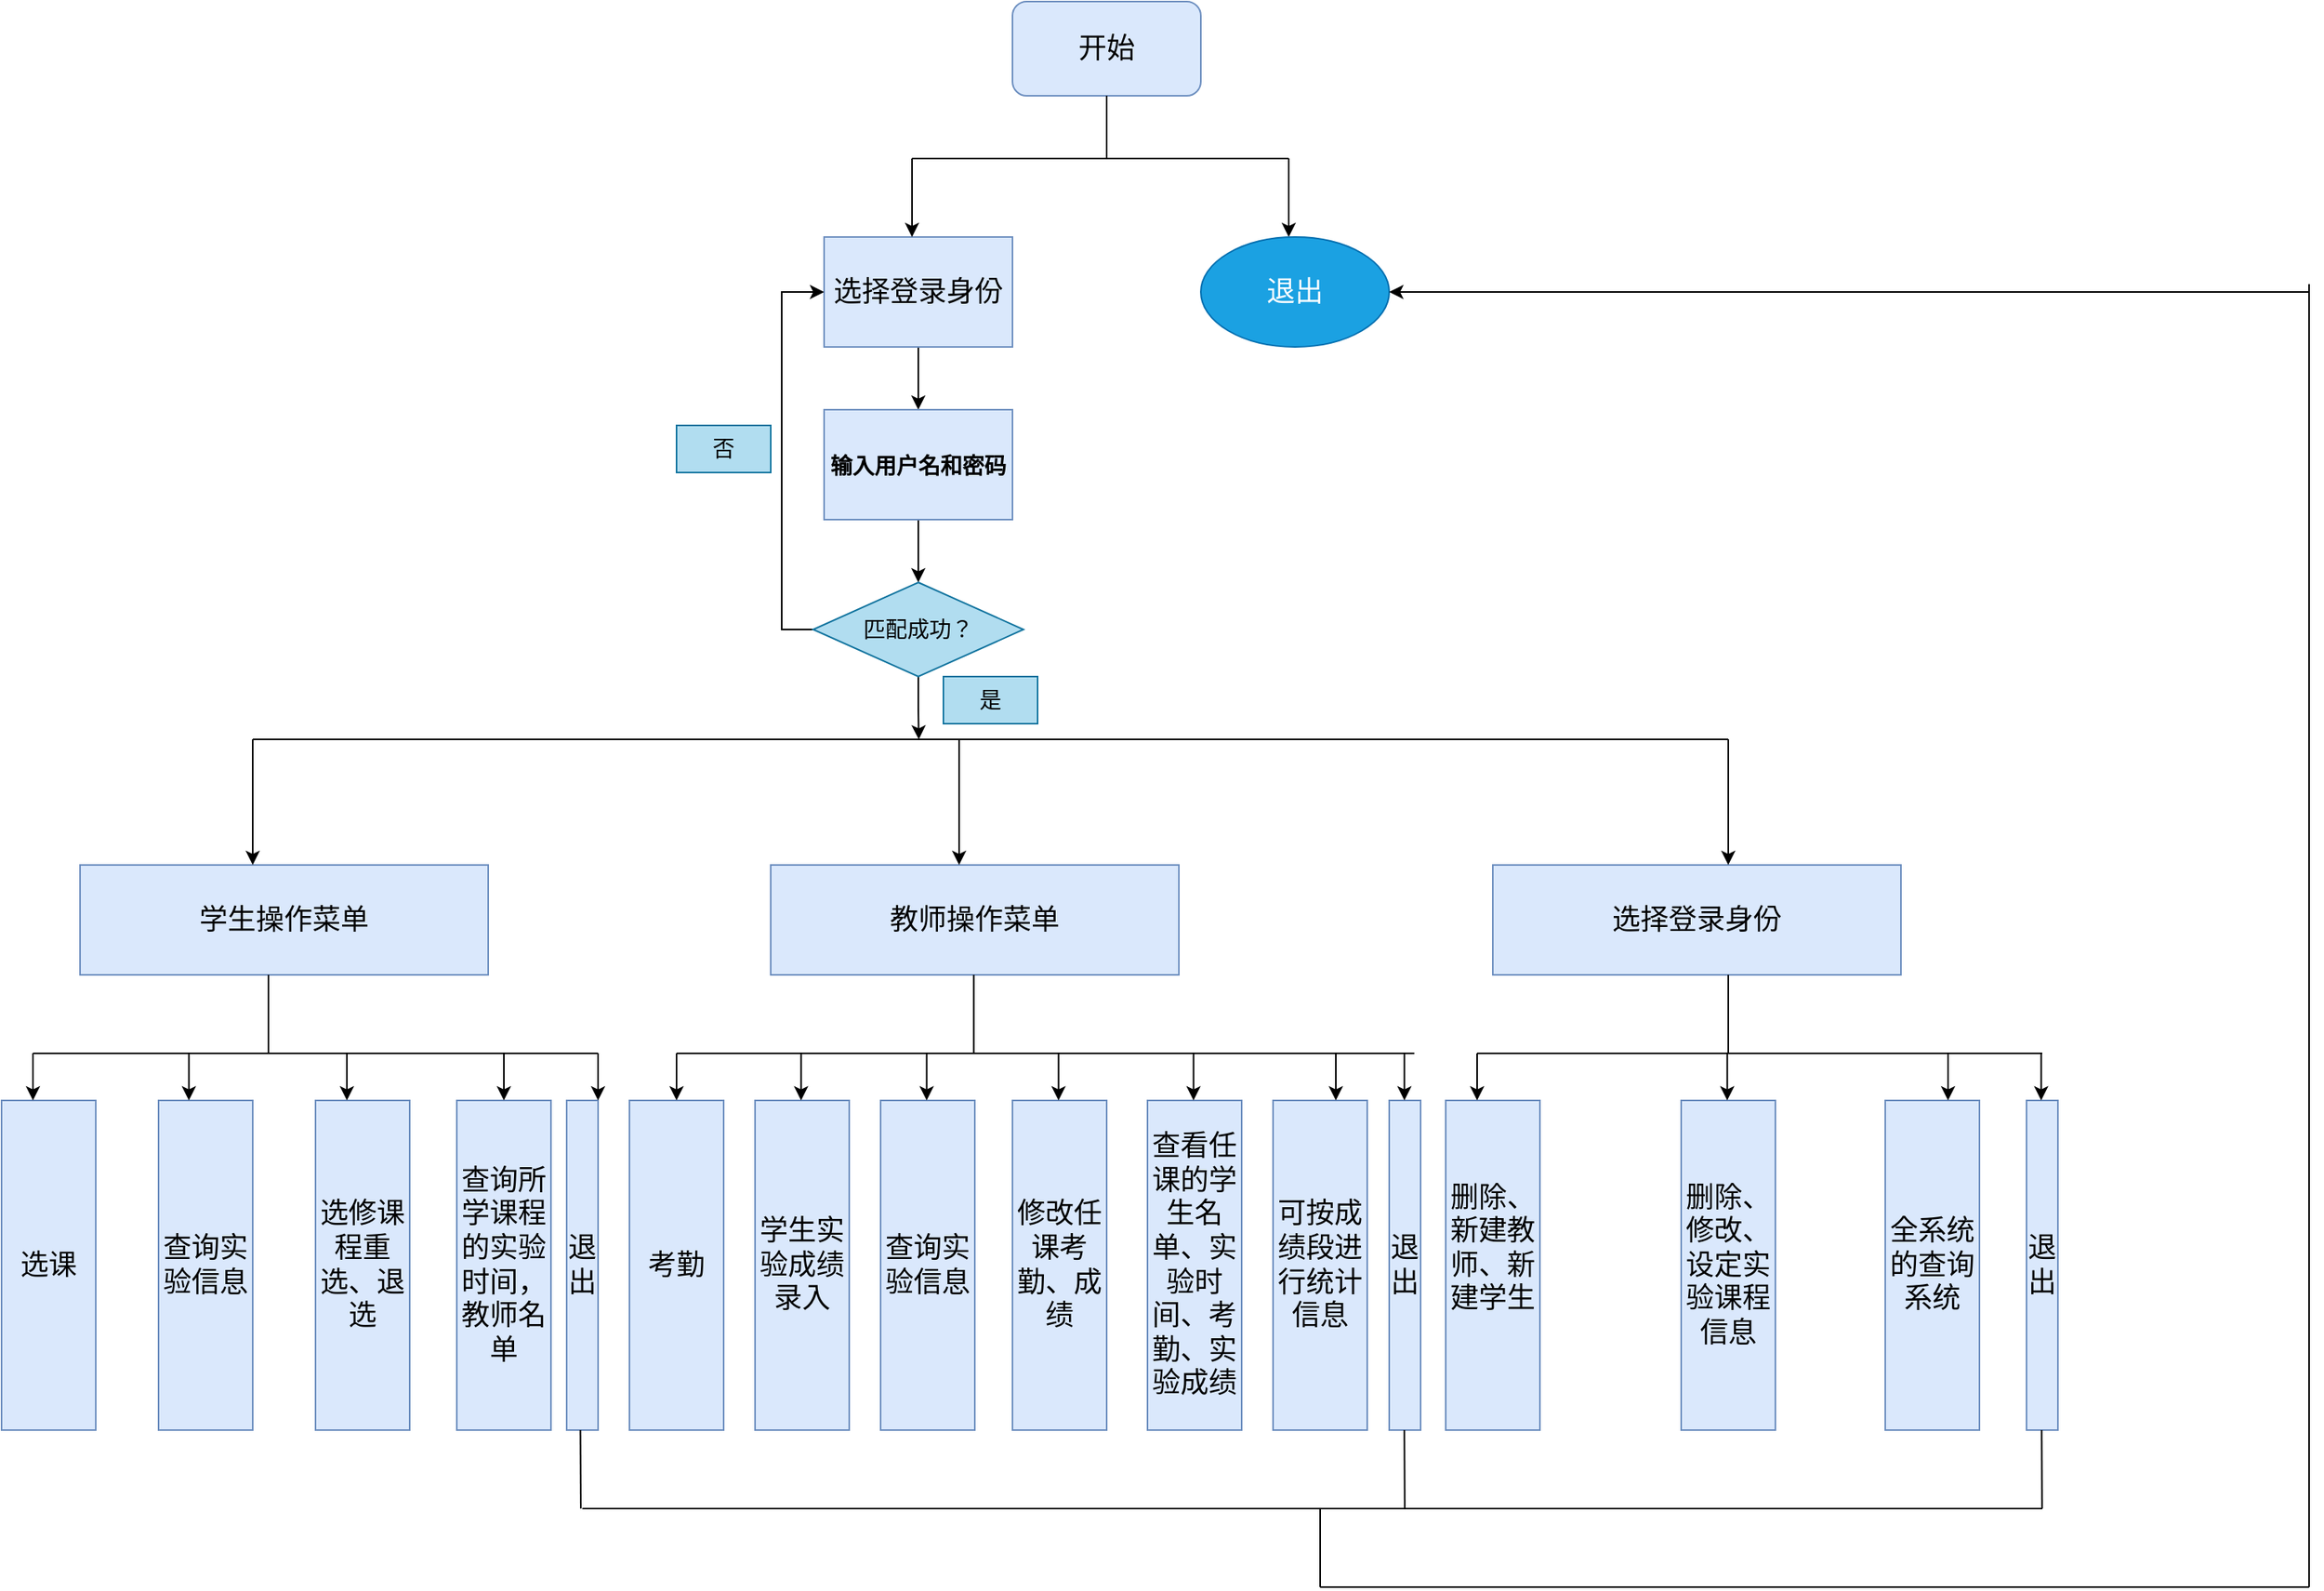<mxfile version="20.3.0" type="device"><diagram id="C5RBs43oDa-KdzZeNtuy" name="Page-1"><mxGraphModel dx="2576" dy="1075" grid="1" gridSize="10" guides="1" tooltips="1" connect="1" arrows="1" fold="1" page="1" pageScale="1" pageWidth="827" pageHeight="1169" math="0" shadow="0"><root><mxCell id="WIyWlLk6GJQsqaUBKTNV-0"/><mxCell id="WIyWlLk6GJQsqaUBKTNV-1" parent="WIyWlLk6GJQsqaUBKTNV-0"/><mxCell id="ipz7X9QXtgokwIcXU6E0-4" value="开始" style="rounded=1;whiteSpace=wrap;html=1;fontSize=18;fillColor=#dae8fc;strokeColor=#6c8ebf;" vertex="1" parent="WIyWlLk6GJQsqaUBKTNV-1"><mxGeometry x="354" y="100" width="120" height="60" as="geometry"/></mxCell><mxCell id="ipz7X9QXtgokwIcXU6E0-16" style="edgeStyle=orthogonalEdgeStyle;rounded=0;orthogonalLoop=1;jettySize=auto;html=1;exitX=0.5;exitY=1;exitDx=0;exitDy=0;entryX=0.5;entryY=0;entryDx=0;entryDy=0;fontSize=18;" edge="1" parent="WIyWlLk6GJQsqaUBKTNV-1" source="ipz7X9QXtgokwIcXU6E0-5" target="ipz7X9QXtgokwIcXU6E0-15"><mxGeometry relative="1" as="geometry"/></mxCell><mxCell id="ipz7X9QXtgokwIcXU6E0-5" value="选择登录身份" style="rounded=0;whiteSpace=wrap;html=1;fontSize=18;fillColor=#dae8fc;strokeColor=#6c8ebf;" vertex="1" parent="WIyWlLk6GJQsqaUBKTNV-1"><mxGeometry x="234" y="250" width="120" height="70" as="geometry"/></mxCell><mxCell id="ipz7X9QXtgokwIcXU6E0-10" value="" style="endArrow=none;html=1;rounded=0;fontSize=18;entryX=0.5;entryY=1;entryDx=0;entryDy=0;" edge="1" parent="WIyWlLk6GJQsqaUBKTNV-1" target="ipz7X9QXtgokwIcXU6E0-4"><mxGeometry width="50" height="50" relative="1" as="geometry"><mxPoint x="414" y="200" as="sourcePoint"/><mxPoint x="413.5" y="160" as="targetPoint"/></mxGeometry></mxCell><mxCell id="ipz7X9QXtgokwIcXU6E0-11" value="" style="endArrow=none;html=1;rounded=0;fontSize=18;" edge="1" parent="WIyWlLk6GJQsqaUBKTNV-1"><mxGeometry width="50" height="50" relative="1" as="geometry"><mxPoint x="290" y="200" as="sourcePoint"/><mxPoint x="530" y="200" as="targetPoint"/></mxGeometry></mxCell><mxCell id="ipz7X9QXtgokwIcXU6E0-12" value="" style="endArrow=classic;html=1;rounded=0;fontSize=18;" edge="1" parent="WIyWlLk6GJQsqaUBKTNV-1"><mxGeometry width="50" height="50" relative="1" as="geometry"><mxPoint x="290" y="200" as="sourcePoint"/><mxPoint x="290" y="250" as="targetPoint"/></mxGeometry></mxCell><mxCell id="ipz7X9QXtgokwIcXU6E0-13" value="" style="endArrow=classic;html=1;rounded=0;fontSize=18;" edge="1" parent="WIyWlLk6GJQsqaUBKTNV-1"><mxGeometry width="50" height="50" relative="1" as="geometry"><mxPoint x="530" y="200" as="sourcePoint"/><mxPoint x="530" y="250" as="targetPoint"/></mxGeometry></mxCell><mxCell id="ipz7X9QXtgokwIcXU6E0-14" value="退出" style="ellipse;whiteSpace=wrap;html=1;fontSize=18;fillColor=#1ba1e2;fontColor=#ffffff;strokeColor=#006EAF;" vertex="1" parent="WIyWlLk6GJQsqaUBKTNV-1"><mxGeometry x="474" y="250" width="120" height="70" as="geometry"/></mxCell><mxCell id="ipz7X9QXtgokwIcXU6E0-17" style="edgeStyle=orthogonalEdgeStyle;rounded=0;orthogonalLoop=1;jettySize=auto;html=1;exitX=0.5;exitY=1;exitDx=0;exitDy=0;fontSize=14;" edge="1" parent="WIyWlLk6GJQsqaUBKTNV-1" source="ipz7X9QXtgokwIcXU6E0-15" target="ipz7X9QXtgokwIcXU6E0-18"><mxGeometry relative="1" as="geometry"><mxPoint x="294" y="460" as="targetPoint"/></mxGeometry></mxCell><mxCell id="ipz7X9QXtgokwIcXU6E0-15" value="&lt;font style=&quot;font-size: 14px;&quot;&gt;&lt;b&gt;输入用户名和密码&lt;/b&gt;&lt;/font&gt;" style="rounded=0;whiteSpace=wrap;html=1;fontSize=18;fillColor=#dae8fc;strokeColor=#6c8ebf;" vertex="1" parent="WIyWlLk6GJQsqaUBKTNV-1"><mxGeometry x="234" y="360" width="120" height="70" as="geometry"/></mxCell><mxCell id="ipz7X9QXtgokwIcXU6E0-21" style="edgeStyle=orthogonalEdgeStyle;rounded=0;orthogonalLoop=1;jettySize=auto;html=1;exitX=0;exitY=0.5;exitDx=0;exitDy=0;entryX=0;entryY=0.5;entryDx=0;entryDy=0;fontSize=14;" edge="1" parent="WIyWlLk6GJQsqaUBKTNV-1" source="ipz7X9QXtgokwIcXU6E0-18" target="ipz7X9QXtgokwIcXU6E0-5"><mxGeometry relative="1" as="geometry"/></mxCell><mxCell id="ipz7X9QXtgokwIcXU6E0-23" style="edgeStyle=orthogonalEdgeStyle;rounded=0;orthogonalLoop=1;jettySize=auto;html=1;exitX=0.5;exitY=1;exitDx=0;exitDy=0;fontSize=14;" edge="1" parent="WIyWlLk6GJQsqaUBKTNV-1" source="ipz7X9QXtgokwIcXU6E0-18"><mxGeometry relative="1" as="geometry"><mxPoint x="294.333" y="570" as="targetPoint"/></mxGeometry></mxCell><mxCell id="ipz7X9QXtgokwIcXU6E0-18" value="匹配成功？" style="rhombus;whiteSpace=wrap;html=1;fontSize=14;fillColor=#b1ddf0;strokeColor=#10739e;" vertex="1" parent="WIyWlLk6GJQsqaUBKTNV-1"><mxGeometry x="227" y="470" width="134" height="60" as="geometry"/></mxCell><mxCell id="ipz7X9QXtgokwIcXU6E0-22" value="否" style="text;html=1;strokeColor=#10739e;fillColor=#b1ddf0;align=center;verticalAlign=middle;whiteSpace=wrap;rounded=0;fontSize=14;" vertex="1" parent="WIyWlLk6GJQsqaUBKTNV-1"><mxGeometry x="140" y="370" width="60" height="30" as="geometry"/></mxCell><mxCell id="ipz7X9QXtgokwIcXU6E0-24" value="是" style="text;html=1;strokeColor=#10739e;fillColor=#b1ddf0;align=center;verticalAlign=middle;whiteSpace=wrap;rounded=0;fontSize=14;" vertex="1" parent="WIyWlLk6GJQsqaUBKTNV-1"><mxGeometry x="310" y="530" width="60" height="30" as="geometry"/></mxCell><mxCell id="ipz7X9QXtgokwIcXU6E0-25" value="" style="endArrow=none;html=1;rounded=0;fontSize=14;" edge="1" parent="WIyWlLk6GJQsqaUBKTNV-1"><mxGeometry width="50" height="50" relative="1" as="geometry"><mxPoint x="-130" y="570" as="sourcePoint"/><mxPoint x="810" y="570" as="targetPoint"/></mxGeometry></mxCell><mxCell id="ipz7X9QXtgokwIcXU6E0-26" value="学生操作菜单" style="rounded=0;whiteSpace=wrap;html=1;fontSize=18;fillColor=#dae8fc;strokeColor=#6c8ebf;" vertex="1" parent="WIyWlLk6GJQsqaUBKTNV-1"><mxGeometry x="-240" y="650" width="260" height="70" as="geometry"/></mxCell><mxCell id="ipz7X9QXtgokwIcXU6E0-27" value="教师操作菜单" style="rounded=0;whiteSpace=wrap;html=1;fontSize=18;fillColor=#dae8fc;strokeColor=#6c8ebf;" vertex="1" parent="WIyWlLk6GJQsqaUBKTNV-1"><mxGeometry x="200" y="650" width="260" height="70" as="geometry"/></mxCell><mxCell id="ipz7X9QXtgokwIcXU6E0-28" value="选择登录身份" style="rounded=0;whiteSpace=wrap;html=1;fontSize=18;fillColor=#dae8fc;strokeColor=#6c8ebf;" vertex="1" parent="WIyWlLk6GJQsqaUBKTNV-1"><mxGeometry x="660" y="650" width="260" height="70" as="geometry"/></mxCell><mxCell id="ipz7X9QXtgokwIcXU6E0-31" value="" style="endArrow=classic;html=1;rounded=0;fontSize=14;" edge="1" parent="WIyWlLk6GJQsqaUBKTNV-1"><mxGeometry width="50" height="50" relative="1" as="geometry"><mxPoint x="-130" y="570" as="sourcePoint"/><mxPoint x="-130" y="650" as="targetPoint"/></mxGeometry></mxCell><mxCell id="ipz7X9QXtgokwIcXU6E0-32" value="" style="endArrow=classic;html=1;rounded=0;fontSize=14;" edge="1" parent="WIyWlLk6GJQsqaUBKTNV-1"><mxGeometry width="50" height="50" relative="1" as="geometry"><mxPoint x="320" y="570" as="sourcePoint"/><mxPoint x="320" y="650" as="targetPoint"/></mxGeometry></mxCell><mxCell id="ipz7X9QXtgokwIcXU6E0-33" value="" style="endArrow=classic;html=1;rounded=0;fontSize=14;" edge="1" parent="WIyWlLk6GJQsqaUBKTNV-1"><mxGeometry width="50" height="50" relative="1" as="geometry"><mxPoint x="810" y="570" as="sourcePoint"/><mxPoint x="810" y="650" as="targetPoint"/></mxGeometry></mxCell><mxCell id="ipz7X9QXtgokwIcXU6E0-35" value="" style="endArrow=none;html=1;rounded=0;fontSize=14;" edge="1" parent="WIyWlLk6GJQsqaUBKTNV-1"><mxGeometry width="50" height="50" relative="1" as="geometry"><mxPoint x="-120" y="770" as="sourcePoint"/><mxPoint x="-120" y="720" as="targetPoint"/></mxGeometry></mxCell><mxCell id="ipz7X9QXtgokwIcXU6E0-36" value="" style="endArrow=none;html=1;rounded=0;fontSize=14;" edge="1" parent="WIyWlLk6GJQsqaUBKTNV-1"><mxGeometry width="50" height="50" relative="1" as="geometry"><mxPoint x="-270" y="770" as="sourcePoint"/><mxPoint x="90" y="770" as="targetPoint"/></mxGeometry></mxCell><mxCell id="ipz7X9QXtgokwIcXU6E0-37" value="选课" style="rounded=0;whiteSpace=wrap;html=1;fontSize=18;fillColor=#dae8fc;strokeColor=#6c8ebf;" vertex="1" parent="WIyWlLk6GJQsqaUBKTNV-1"><mxGeometry x="-290" y="800" width="60" height="210" as="geometry"/></mxCell><mxCell id="ipz7X9QXtgokwIcXU6E0-39" value="查询实验信息&lt;span style=&quot;color: rgba(0, 0, 0, 0); font-family: monospace; font-size: 0px; text-align: start;&quot;&gt;%3CmxGraphModel%3E%3Croot%3E%3CmxCell%20id%3D%220%22%2F%3E%3CmxCell%20id%3D%221%22%20parent%3D%220%22%2F%3E%3CmxCell%20id%3D%222%22%20value%3D%22%E9%80%89%E8%AF%BE%22%20style%3D%22rounded%3D0%3BwhiteSpace%3Dwrap%3Bhtml%3D1%3BfontSize%3D18%3BfillColor%3D%23dae8fc%3BstrokeColor%3D%236c8ebf%3B%22%20vertex%3D%221%22%20parent%3D%221%22%3E%3CmxGeometry%20x%3D%22-290%22%20y%3D%22800%22%20width%3D%2260%22%20height%3D%22210%22%20as%3D%22geometry%22%2F%3E%3C%2FmxCell%3E%3C%2Froot%3E%3C%2FmxGraphModel%3E&lt;/span&gt;" style="rounded=0;whiteSpace=wrap;html=1;fontSize=18;fillColor=#dae8fc;strokeColor=#6c8ebf;" vertex="1" parent="WIyWlLk6GJQsqaUBKTNV-1"><mxGeometry x="-190" y="800" width="60" height="210" as="geometry"/></mxCell><mxCell id="ipz7X9QXtgokwIcXU6E0-40" value="考勤" style="rounded=0;whiteSpace=wrap;html=1;fontSize=18;fillColor=#dae8fc;strokeColor=#6c8ebf;" vertex="1" parent="WIyWlLk6GJQsqaUBKTNV-1"><mxGeometry x="110" y="800" width="60" height="210" as="geometry"/></mxCell><mxCell id="ipz7X9QXtgokwIcXU6E0-42" value="" style="endArrow=none;html=1;rounded=0;fontSize=14;" edge="1" parent="WIyWlLk6GJQsqaUBKTNV-1"><mxGeometry width="50" height="50" relative="1" as="geometry"><mxPoint x="329.33" y="770" as="sourcePoint"/><mxPoint x="329.33" y="720" as="targetPoint"/></mxGeometry></mxCell><mxCell id="ipz7X9QXtgokwIcXU6E0-43" value="" style="endArrow=none;html=1;rounded=0;fontSize=14;" edge="1" parent="WIyWlLk6GJQsqaUBKTNV-1"><mxGeometry width="50" height="50" relative="1" as="geometry"><mxPoint x="140" y="770" as="sourcePoint"/><mxPoint x="610" y="770" as="targetPoint"/></mxGeometry></mxCell><mxCell id="ipz7X9QXtgokwIcXU6E0-44" value="" style="endArrow=none;html=1;rounded=0;fontSize=14;" edge="1" parent="WIyWlLk6GJQsqaUBKTNV-1"><mxGeometry width="50" height="50" relative="1" as="geometry"><mxPoint x="810" y="770" as="sourcePoint"/><mxPoint x="810" y="720" as="targetPoint"/></mxGeometry></mxCell><mxCell id="ipz7X9QXtgokwIcXU6E0-45" value="" style="endArrow=none;html=1;rounded=0;fontSize=14;" edge="1" parent="WIyWlLk6GJQsqaUBKTNV-1"><mxGeometry width="50" height="50" relative="1" as="geometry"><mxPoint x="650" y="770" as="sourcePoint"/><mxPoint x="1010" y="770" as="targetPoint"/></mxGeometry></mxCell><mxCell id="ipz7X9QXtgokwIcXU6E0-50" value="学生实验成绩录入&lt;span style=&quot;color: rgba(0, 0, 0, 0); font-family: monospace; font-size: 0px; text-align: start;&quot;&gt;%3CmxGraphModel%3E%3Croot%3E%3CmxCell%20id%3D%220%22%2F%3E%3CmxCell%20id%3D%221%22%20parent%3D%220%22%2F%3E%3CmxCell%20id%3D%222%22%20value%3D%22%E8%80%83%E5%8B%A4%22%20style%3D%22rounded%3D0%3BwhiteSpace%3Dwrap%3Bhtml%3D1%3BfontSize%3D18%3BfillColor%3D%23dae8fc%3BstrokeColor%3D%236c8ebf%3B%22%20vertex%3D%221%22%20parent%3D%221%22%3E%3CmxGeometry%20x%3D%22167%22%20y%3D%22810%22%20width%3D%2260%22%20height%3D%22210%22%20as%3D%22geometry%22%2F%3E%3C%2FmxCell%3E%3C%2Froot%3E%3C%2FmxGraphModel%3E&lt;/span&gt;" style="rounded=0;whiteSpace=wrap;html=1;fontSize=18;fillColor=#dae8fc;strokeColor=#6c8ebf;" vertex="1" parent="WIyWlLk6GJQsqaUBKTNV-1"><mxGeometry x="190" y="800" width="60" height="210" as="geometry"/></mxCell><mxCell id="ipz7X9QXtgokwIcXU6E0-51" value="查询实验信息" style="rounded=0;whiteSpace=wrap;html=1;fontSize=18;fillColor=#dae8fc;strokeColor=#6c8ebf;" vertex="1" parent="WIyWlLk6GJQsqaUBKTNV-1"><mxGeometry x="270" y="800" width="60" height="210" as="geometry"/></mxCell><mxCell id="ipz7X9QXtgokwIcXU6E0-53" value="删除、新建教师、新建学生&lt;br&gt;&lt;span style=&quot;color: rgba(0, 0, 0, 0); font-family: monospace; font-size: 0px; text-align: start;&quot;&gt;%3CmxGraphModel%3E%3Croot%3E%3CmxCell%20id%3D%220%22%2F%3E%3CmxCell%20id%3D%221%22%20parent%3D%220%22%2F%3E%3CmxCell%20id%3D%222%22%20value%3D%22%E6%9F%A5%E8%AF%A2%E5%AE%9E%E9%AA%8C%E4%BF%A1%E6%81%AF%22%20style%3D%22rounded%3D0%3BwhiteSpace%3Dwrap%3Bhtml%3D1%3BfontSize%3D18%3BfillColor%3D%23dae8fc%3BstrokeColor%3D%236c8ebf%3B%22%20vertex%3D%221%22%20parent%3D%221%22%3E%3CmxGeometry%20x%3D%22361%22%20y%3D%22810%22%20width%3D%2260%22%20height%3D%22210%22%20as%3D%22geometry%22%2F%3E%3C%2FmxCell%3E%3C%2Froot%3E%3C%2FmxGraphModel%3E&lt;/span&gt;" style="rounded=0;whiteSpace=wrap;html=1;fontSize=18;fillColor=#dae8fc;strokeColor=#6c8ebf;" vertex="1" parent="WIyWlLk6GJQsqaUBKTNV-1"><mxGeometry x="630" y="800" width="60" height="210" as="geometry"/></mxCell><mxCell id="ipz7X9QXtgokwIcXU6E0-55" value="删除、修改、设定实验课程信息" style="rounded=0;whiteSpace=wrap;html=1;fontSize=18;fillColor=#dae8fc;strokeColor=#6c8ebf;" vertex="1" parent="WIyWlLk6GJQsqaUBKTNV-1"><mxGeometry x="780" y="800" width="60" height="210" as="geometry"/></mxCell><mxCell id="ipz7X9QXtgokwIcXU6E0-57" value="修改任课考勤、成绩" style="rounded=0;whiteSpace=wrap;html=1;fontSize=18;fillColor=#dae8fc;strokeColor=#6c8ebf;" vertex="1" parent="WIyWlLk6GJQsqaUBKTNV-1"><mxGeometry x="354" y="800" width="60" height="210" as="geometry"/></mxCell><mxCell id="ipz7X9QXtgokwIcXU6E0-58" value="选修课程重选、退选" style="rounded=0;whiteSpace=wrap;html=1;fontSize=18;fillColor=#dae8fc;strokeColor=#6c8ebf;" vertex="1" parent="WIyWlLk6GJQsqaUBKTNV-1"><mxGeometry x="-90" y="800" width="60" height="210" as="geometry"/></mxCell><mxCell id="ipz7X9QXtgokwIcXU6E0-59" value="查看任课的学生名单、实验时间、考勤、实验成绩&lt;span style=&quot;color: rgba(0, 0, 0, 0); font-family: monospace; font-size: 0px; text-align: start;&quot;&gt;%3CmxGraphModel%3E%3Croot%3E%3CmxCell%20id%3D%220%22%2F%3E%3CmxCell%20id%3D%221%22%20parent%3D%220%22%2F%3E%3CmxCell%20id%3D%222%22%20value%3D%22%E4%BF%AE%E6%94%B9%E4%BB%BB%E8%AF%BE%E8%80%83%E5%8B%A4%E3%80%81%E6%88%90%E7%BB%A9%22%20style%3D%22rounded%3D0%3BwhiteSpace%3Dwrap%3Bhtml%3D1%3BfontSize%3D18%3BfillColor%3D%23dae8fc%3BstrokeColor%3D%236c8ebf%3B%22%20vertex%3D%221%22%20parent%3D%221%22%3E%3CmxGeometry%20x%3D%22440%22%20y%3D%22810%22%20width%3D%2260%22%20height%3D%22210%22%20as%3D%22geometry%22%2F%3E%3C%2FmxCell%3E%3C%2Froot%3E%3C%2FmxGraphModel%3E&lt;/span&gt;" style="rounded=0;whiteSpace=wrap;html=1;fontSize=18;fillColor=#dae8fc;strokeColor=#6c8ebf;" vertex="1" parent="WIyWlLk6GJQsqaUBKTNV-1"><mxGeometry x="440" y="800" width="60" height="210" as="geometry"/></mxCell><mxCell id="ipz7X9QXtgokwIcXU6E0-60" value="可按成绩段进行统计信息" style="rounded=0;whiteSpace=wrap;html=1;fontSize=18;fillColor=#dae8fc;strokeColor=#6c8ebf;" vertex="1" parent="WIyWlLk6GJQsqaUBKTNV-1"><mxGeometry x="520" y="800" width="60" height="210" as="geometry"/></mxCell><mxCell id="ipz7X9QXtgokwIcXU6E0-61" value="查询所学课程的实验时间，教师名单" style="rounded=0;whiteSpace=wrap;html=1;fontSize=18;fillColor=#dae8fc;strokeColor=#6c8ebf;" vertex="1" parent="WIyWlLk6GJQsqaUBKTNV-1"><mxGeometry y="800" width="60" height="210" as="geometry"/></mxCell><mxCell id="ipz7X9QXtgokwIcXU6E0-62" value="全系统的查询系统" style="rounded=0;whiteSpace=wrap;html=1;fontSize=18;fillColor=#dae8fc;strokeColor=#6c8ebf;" vertex="1" parent="WIyWlLk6GJQsqaUBKTNV-1"><mxGeometry x="910" y="800" width="60" height="210" as="geometry"/></mxCell><mxCell id="ipz7X9QXtgokwIcXU6E0-63" value="" style="endArrow=classic;html=1;rounded=0;fontSize=14;" edge="1" parent="WIyWlLk6GJQsqaUBKTNV-1"><mxGeometry width="50" height="50" relative="1" as="geometry"><mxPoint x="-270" y="770" as="sourcePoint"/><mxPoint x="-270" y="800" as="targetPoint"/></mxGeometry></mxCell><mxCell id="ipz7X9QXtgokwIcXU6E0-65" value="" style="endArrow=classic;html=1;rounded=0;fontSize=14;" edge="1" parent="WIyWlLk6GJQsqaUBKTNV-1"><mxGeometry width="50" height="50" relative="1" as="geometry"><mxPoint x="-170.67" y="770" as="sourcePoint"/><mxPoint x="-170.67" y="800" as="targetPoint"/></mxGeometry></mxCell><mxCell id="ipz7X9QXtgokwIcXU6E0-66" value="" style="endArrow=classic;html=1;rounded=0;fontSize=14;" edge="1" parent="WIyWlLk6GJQsqaUBKTNV-1"><mxGeometry width="50" height="50" relative="1" as="geometry"><mxPoint x="-70.0" y="770" as="sourcePoint"/><mxPoint x="-70.0" y="800" as="targetPoint"/></mxGeometry></mxCell><mxCell id="ipz7X9QXtgokwIcXU6E0-67" value="" style="endArrow=classic;html=1;rounded=0;fontSize=14;" edge="1" parent="WIyWlLk6GJQsqaUBKTNV-1"><mxGeometry width="50" height="50" relative="1" as="geometry"><mxPoint x="30" y="770" as="sourcePoint"/><mxPoint x="30" y="800" as="targetPoint"/></mxGeometry></mxCell><mxCell id="ipz7X9QXtgokwIcXU6E0-68" value="" style="endArrow=classic;html=1;rounded=0;fontSize=14;" edge="1" parent="WIyWlLk6GJQsqaUBKTNV-1"><mxGeometry width="50" height="50" relative="1" as="geometry"><mxPoint x="140" y="770" as="sourcePoint"/><mxPoint x="140" y="800" as="targetPoint"/></mxGeometry></mxCell><mxCell id="ipz7X9QXtgokwIcXU6E0-69" value="" style="endArrow=classic;html=1;rounded=0;fontSize=14;" edge="1" parent="WIyWlLk6GJQsqaUBKTNV-1"><mxGeometry width="50" height="50" relative="1" as="geometry"><mxPoint x="219.33" y="770" as="sourcePoint"/><mxPoint x="219.33" y="800" as="targetPoint"/></mxGeometry></mxCell><mxCell id="ipz7X9QXtgokwIcXU6E0-70" value="" style="endArrow=classic;html=1;rounded=0;fontSize=14;" edge="1" parent="WIyWlLk6GJQsqaUBKTNV-1"><mxGeometry width="50" height="50" relative="1" as="geometry"><mxPoint x="299.33" y="770" as="sourcePoint"/><mxPoint x="299.33" y="800" as="targetPoint"/></mxGeometry></mxCell><mxCell id="ipz7X9QXtgokwIcXU6E0-71" value="" style="endArrow=classic;html=1;rounded=0;fontSize=14;" edge="1" parent="WIyWlLk6GJQsqaUBKTNV-1"><mxGeometry width="50" height="50" relative="1" as="geometry"><mxPoint x="383.33" y="770" as="sourcePoint"/><mxPoint x="383.33" y="800" as="targetPoint"/></mxGeometry></mxCell><mxCell id="ipz7X9QXtgokwIcXU6E0-72" value="" style="endArrow=classic;html=1;rounded=0;fontSize=14;" edge="1" parent="WIyWlLk6GJQsqaUBKTNV-1"><mxGeometry width="50" height="50" relative="1" as="geometry"><mxPoint x="469.33" y="770" as="sourcePoint"/><mxPoint x="469.33" y="800" as="targetPoint"/></mxGeometry></mxCell><mxCell id="ipz7X9QXtgokwIcXU6E0-74" value="" style="endArrow=classic;html=1;rounded=0;fontSize=14;" edge="1" parent="WIyWlLk6GJQsqaUBKTNV-1"><mxGeometry width="50" height="50" relative="1" as="geometry"><mxPoint x="560" y="770" as="sourcePoint"/><mxPoint x="560" y="800" as="targetPoint"/></mxGeometry></mxCell><mxCell id="ipz7X9QXtgokwIcXU6E0-76" value="" style="endArrow=classic;html=1;rounded=0;fontSize=14;" edge="1" parent="WIyWlLk6GJQsqaUBKTNV-1"><mxGeometry width="50" height="50" relative="1" as="geometry"><mxPoint x="650" y="770" as="sourcePoint"/><mxPoint x="650" y="800" as="targetPoint"/></mxGeometry></mxCell><mxCell id="ipz7X9QXtgokwIcXU6E0-77" value="" style="endArrow=classic;html=1;rounded=0;fontSize=14;" edge="1" parent="WIyWlLk6GJQsqaUBKTNV-1"><mxGeometry width="50" height="50" relative="1" as="geometry"><mxPoint x="809.33" y="770" as="sourcePoint"/><mxPoint x="809.33" y="800" as="targetPoint"/></mxGeometry></mxCell><mxCell id="ipz7X9QXtgokwIcXU6E0-78" value="" style="endArrow=classic;html=1;rounded=0;fontSize=14;" edge="1" parent="WIyWlLk6GJQsqaUBKTNV-1"><mxGeometry width="50" height="50" relative="1" as="geometry"><mxPoint x="950" y="770" as="sourcePoint"/><mxPoint x="950" y="800" as="targetPoint"/></mxGeometry></mxCell><mxCell id="ipz7X9QXtgokwIcXU6E0-80" value="退出" style="rounded=0;whiteSpace=wrap;html=1;fontSize=18;fillColor=#dae8fc;strokeColor=#6c8ebf;" vertex="1" parent="WIyWlLk6GJQsqaUBKTNV-1"><mxGeometry x="70" y="800" width="20" height="210" as="geometry"/></mxCell><mxCell id="ipz7X9QXtgokwIcXU6E0-81" value="退出" style="rounded=0;whiteSpace=wrap;html=1;fontSize=18;fillColor=#dae8fc;strokeColor=#6c8ebf;" vertex="1" parent="WIyWlLk6GJQsqaUBKTNV-1"><mxGeometry x="594" y="800" width="20" height="210" as="geometry"/></mxCell><mxCell id="ipz7X9QXtgokwIcXU6E0-82" value="退出" style="rounded=0;whiteSpace=wrap;html=1;fontSize=18;fillColor=#dae8fc;strokeColor=#6c8ebf;" vertex="1" parent="WIyWlLk6GJQsqaUBKTNV-1"><mxGeometry x="1000" y="800" width="20" height="210" as="geometry"/></mxCell><mxCell id="ipz7X9QXtgokwIcXU6E0-83" value="" style="endArrow=classic;html=1;rounded=0;fontSize=14;" edge="1" parent="WIyWlLk6GJQsqaUBKTNV-1"><mxGeometry width="50" height="50" relative="1" as="geometry"><mxPoint x="90" y="770" as="sourcePoint"/><mxPoint x="90" y="800" as="targetPoint"/></mxGeometry></mxCell><mxCell id="ipz7X9QXtgokwIcXU6E0-84" value="" style="endArrow=classic;html=1;rounded=0;fontSize=14;" edge="1" parent="WIyWlLk6GJQsqaUBKTNV-1"><mxGeometry width="50" height="50" relative="1" as="geometry"><mxPoint x="603.68" y="770" as="sourcePoint"/><mxPoint x="603.68" y="800" as="targetPoint"/></mxGeometry></mxCell><mxCell id="ipz7X9QXtgokwIcXU6E0-85" value="" style="endArrow=classic;html=1;rounded=0;fontSize=14;" edge="1" parent="WIyWlLk6GJQsqaUBKTNV-1"><mxGeometry width="50" height="50" relative="1" as="geometry"><mxPoint x="1009.33" y="770" as="sourcePoint"/><mxPoint x="1009.33" y="800" as="targetPoint"/></mxGeometry></mxCell><mxCell id="ipz7X9QXtgokwIcXU6E0-87" value="" style="endArrow=none;html=1;rounded=0;fontSize=14;" edge="1" parent="WIyWlLk6GJQsqaUBKTNV-1"><mxGeometry width="50" height="50" relative="1" as="geometry"><mxPoint x="79" y="1060" as="sourcePoint"/><mxPoint x="78.75" y="1010" as="targetPoint"/></mxGeometry></mxCell><mxCell id="ipz7X9QXtgokwIcXU6E0-88" value="" style="endArrow=none;html=1;rounded=0;fontSize=14;" edge="1" parent="WIyWlLk6GJQsqaUBKTNV-1"><mxGeometry width="50" height="50" relative="1" as="geometry"><mxPoint x="603.89" y="1060" as="sourcePoint"/><mxPoint x="603.64" y="1010" as="targetPoint"/></mxGeometry></mxCell><mxCell id="ipz7X9QXtgokwIcXU6E0-89" value="" style="endArrow=none;html=1;rounded=0;fontSize=14;" edge="1" parent="WIyWlLk6GJQsqaUBKTNV-1"><mxGeometry width="50" height="50" relative="1" as="geometry"><mxPoint x="1009.89" y="1060" as="sourcePoint"/><mxPoint x="1009.64" y="1010" as="targetPoint"/></mxGeometry></mxCell><mxCell id="ipz7X9QXtgokwIcXU6E0-90" value="" style="endArrow=none;html=1;rounded=0;fontSize=14;" edge="1" parent="WIyWlLk6GJQsqaUBKTNV-1"><mxGeometry width="50" height="50" relative="1" as="geometry"><mxPoint x="80" y="1060" as="sourcePoint"/><mxPoint x="1010" y="1060" as="targetPoint"/></mxGeometry></mxCell><mxCell id="ipz7X9QXtgokwIcXU6E0-96" value="" style="endArrow=none;html=1;rounded=0;fontSize=14;" edge="1" parent="WIyWlLk6GJQsqaUBKTNV-1"><mxGeometry width="50" height="50" relative="1" as="geometry"><mxPoint x="550" y="1110" as="sourcePoint"/><mxPoint x="550" y="1060" as="targetPoint"/></mxGeometry></mxCell><mxCell id="ipz7X9QXtgokwIcXU6E0-97" value="" style="endArrow=none;html=1;rounded=0;fontSize=14;" edge="1" parent="WIyWlLk6GJQsqaUBKTNV-1"><mxGeometry width="50" height="50" relative="1" as="geometry"><mxPoint x="550" y="1110" as="sourcePoint"/><mxPoint x="1180" y="1110" as="targetPoint"/></mxGeometry></mxCell><mxCell id="ipz7X9QXtgokwIcXU6E0-99" value="" style="endArrow=none;html=1;rounded=0;fontSize=14;" edge="1" parent="WIyWlLk6GJQsqaUBKTNV-1"><mxGeometry width="50" height="50" relative="1" as="geometry"><mxPoint x="1180" y="280" as="sourcePoint"/><mxPoint x="1180" y="1110" as="targetPoint"/></mxGeometry></mxCell><mxCell id="ipz7X9QXtgokwIcXU6E0-101" value="" style="endArrow=classic;html=1;rounded=0;fontSize=14;entryX=1;entryY=0.5;entryDx=0;entryDy=0;" edge="1" parent="WIyWlLk6GJQsqaUBKTNV-1" target="ipz7X9QXtgokwIcXU6E0-14"><mxGeometry width="50" height="50" relative="1" as="geometry"><mxPoint x="1180" y="285" as="sourcePoint"/><mxPoint x="980" y="270" as="targetPoint"/></mxGeometry></mxCell></root></mxGraphModel></diagram></mxfile>